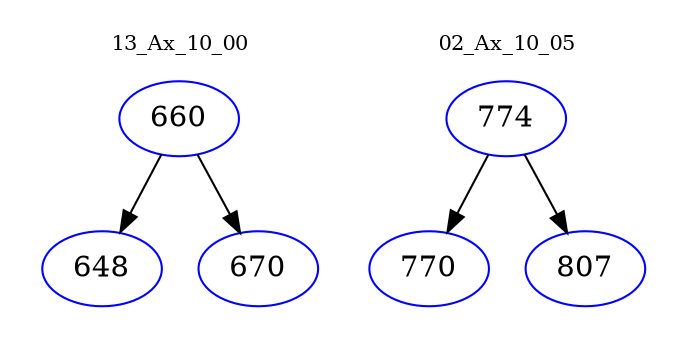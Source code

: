 digraph{
subgraph cluster_0 {
color = white
label = "13_Ax_10_00";
fontsize=10;
T0_660 [label="660", color="blue"]
T0_660 -> T0_648 [color="black"]
T0_648 [label="648", color="blue"]
T0_660 -> T0_670 [color="black"]
T0_670 [label="670", color="blue"]
}
subgraph cluster_1 {
color = white
label = "02_Ax_10_05";
fontsize=10;
T1_774 [label="774", color="blue"]
T1_774 -> T1_770 [color="black"]
T1_770 [label="770", color="blue"]
T1_774 -> T1_807 [color="black"]
T1_807 [label="807", color="blue"]
}
}
